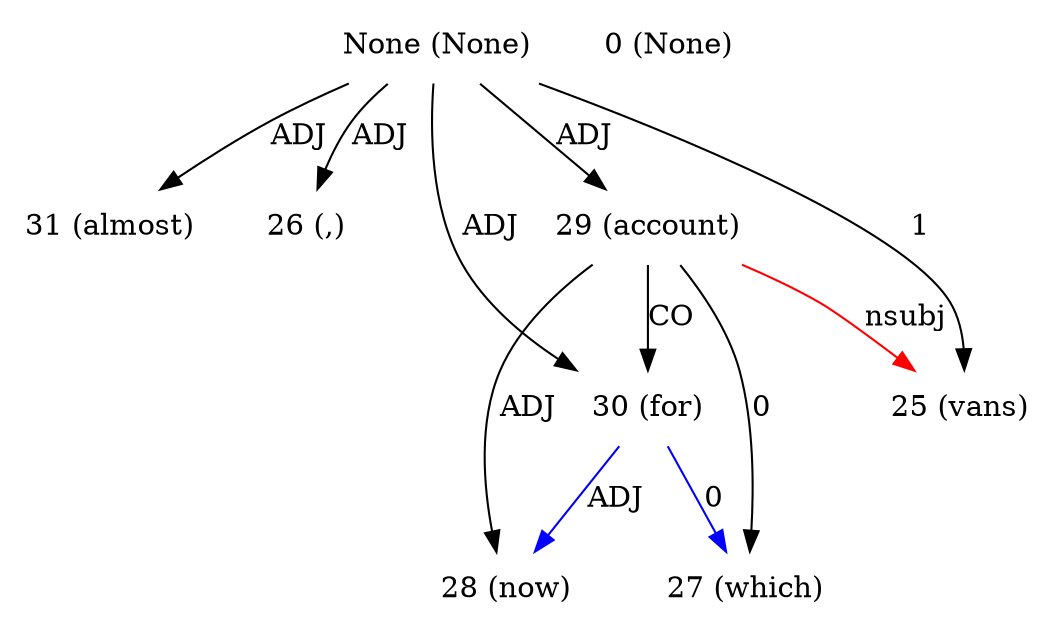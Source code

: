 digraph G{
edge [dir=forward]
node [shape=plaintext]

None [label="None (None)"]
None -> 31 [label="ADJ"]
None [label="None (None)"]
None -> 26 [label="ADJ"]
None -> 29 [label="ADJ"]
None -> 30 [label="ADJ"]
None [label="None (None)"]
None -> 25 [label="1"]
0 [label="0 (None)"]
25 [label="25 (vans)"]
29 -> 25 [label="nsubj", color="red"]
26 [label="26 (,)"]
27 [label="27 (which)"]
28 [label="28 (now)"]
29 [label="29 (account)"]
29 -> 30 [label="CO"]
29 -> 27 [label="0"]
29 -> 28 [label="ADJ"]
30 [label="30 (for)"]
30 -> 27 [label="0", color="blue"]
30 -> 28 [label="ADJ", color="blue"]
31 [label="31 (almost)"]
}
